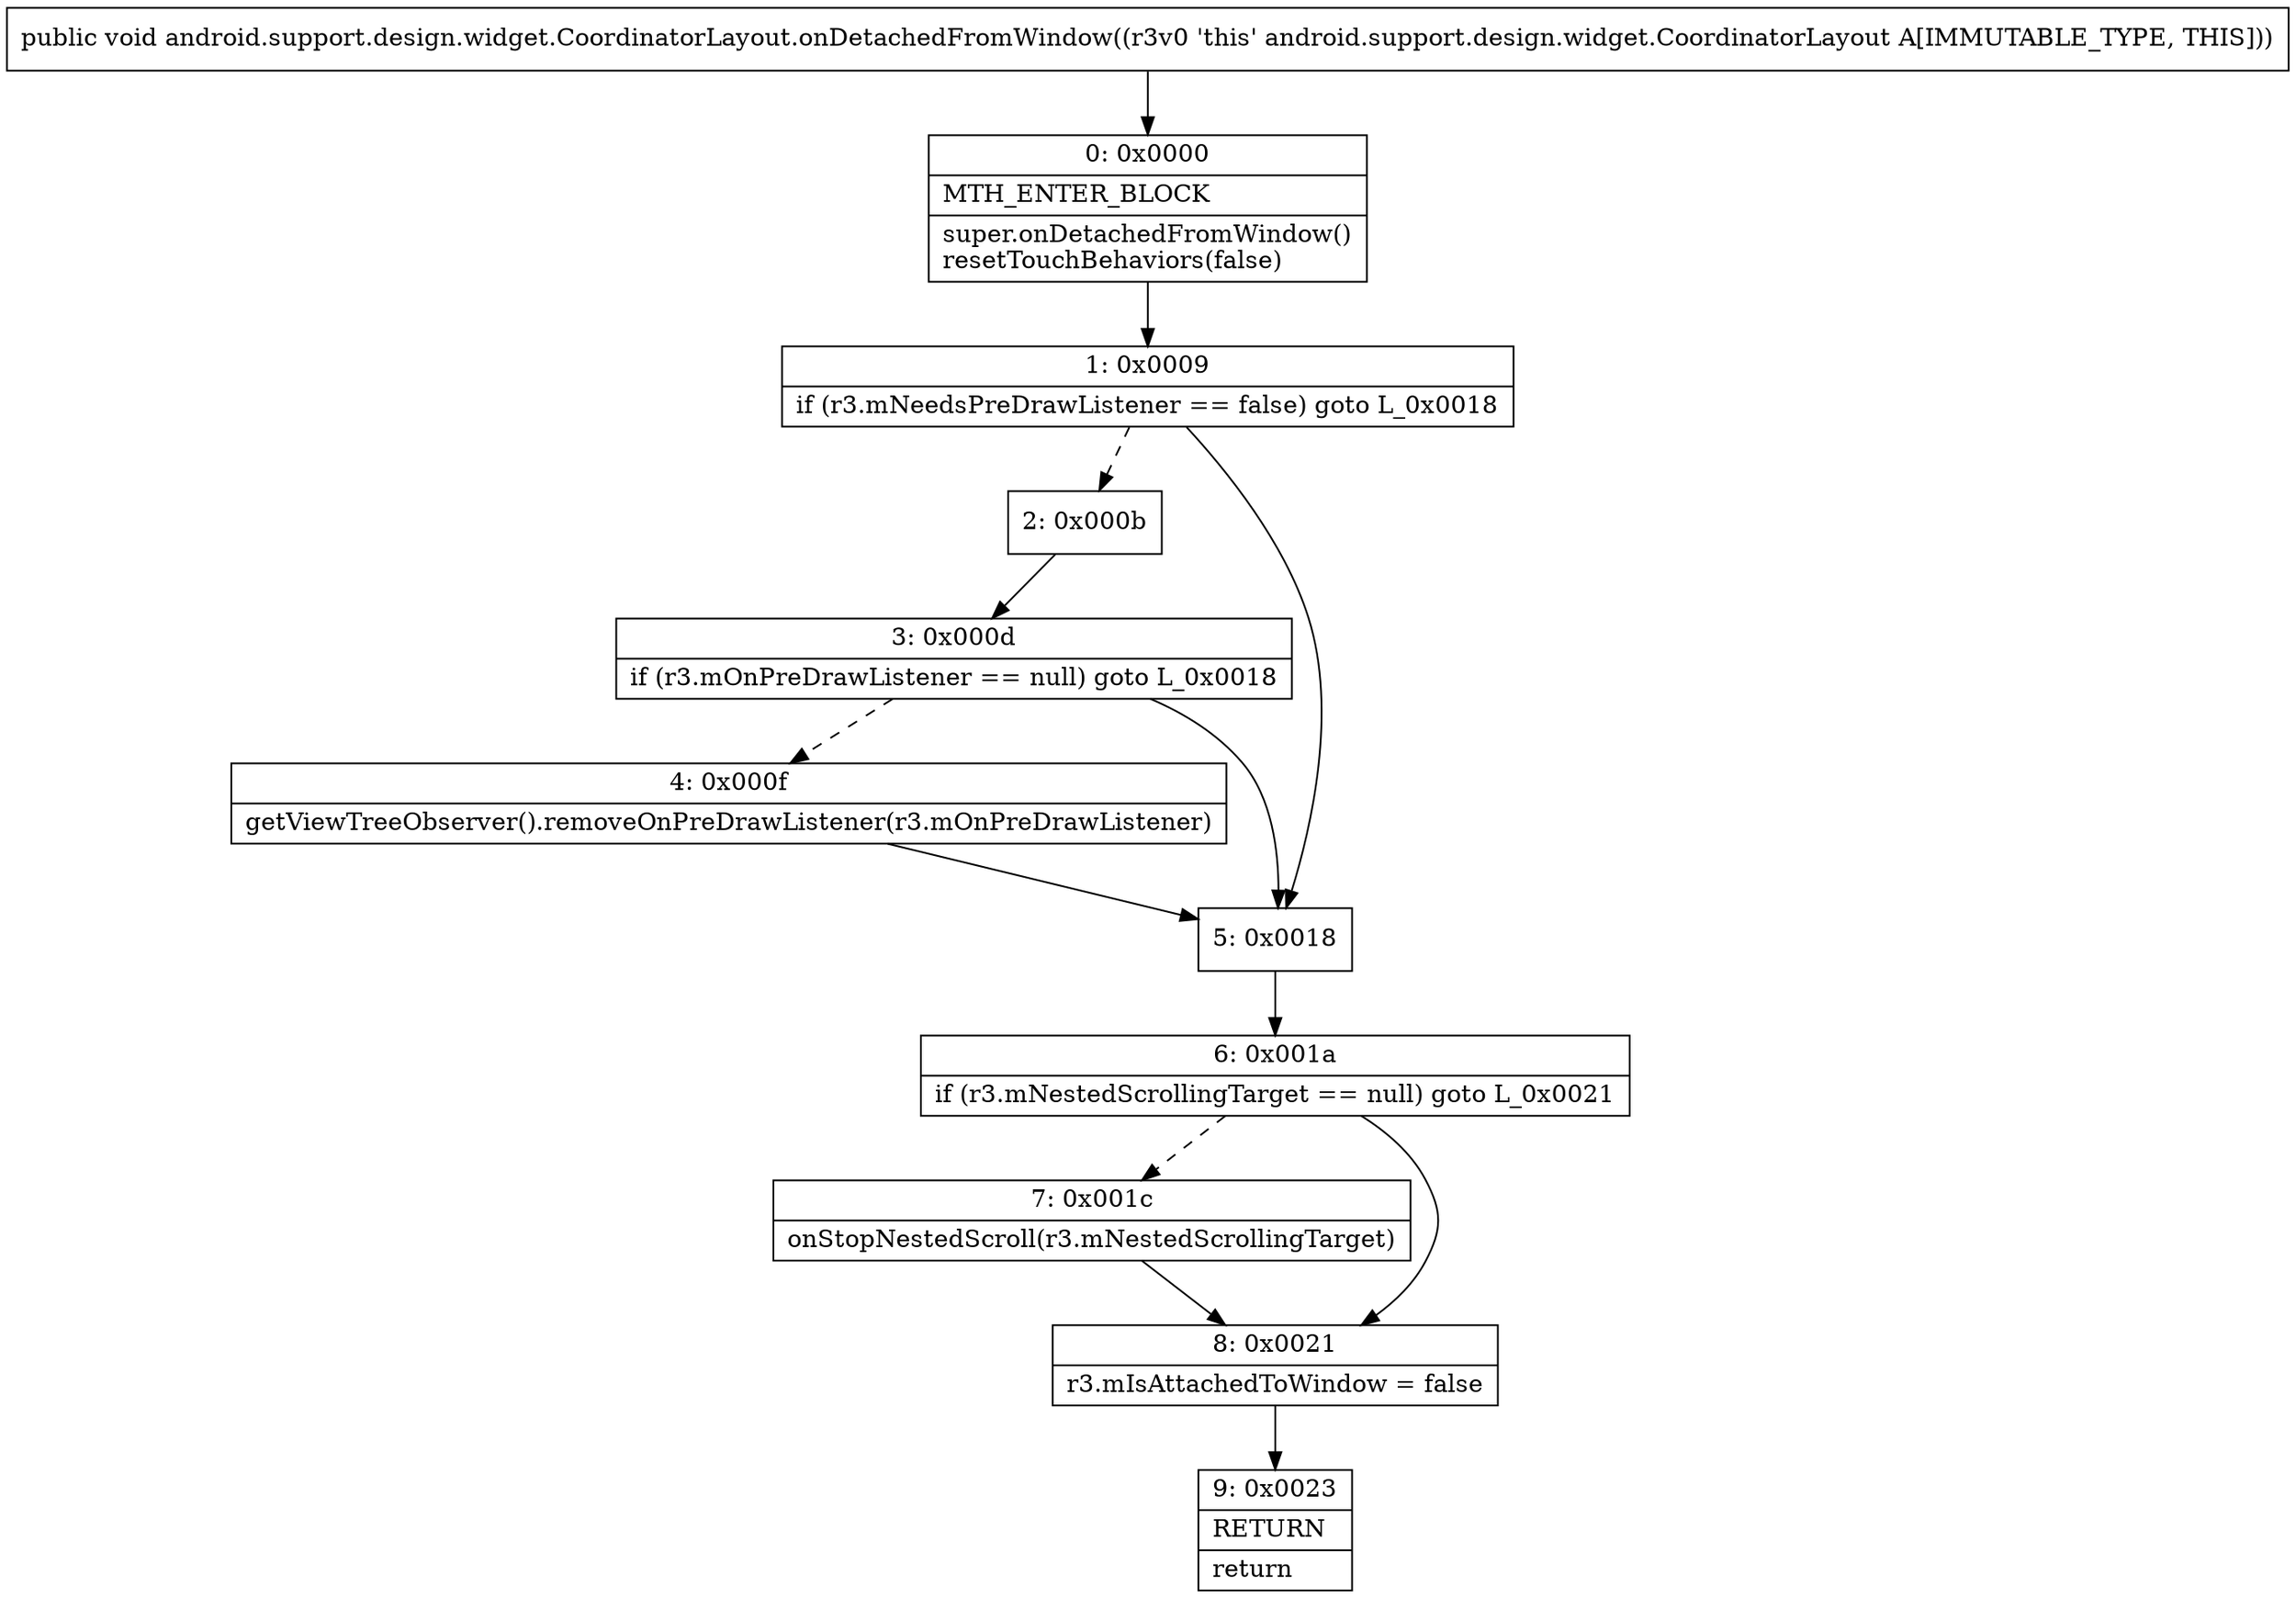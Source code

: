 digraph "CFG forandroid.support.design.widget.CoordinatorLayout.onDetachedFromWindow()V" {
Node_0 [shape=record,label="{0\:\ 0x0000|MTH_ENTER_BLOCK\l|super.onDetachedFromWindow()\lresetTouchBehaviors(false)\l}"];
Node_1 [shape=record,label="{1\:\ 0x0009|if (r3.mNeedsPreDrawListener == false) goto L_0x0018\l}"];
Node_2 [shape=record,label="{2\:\ 0x000b}"];
Node_3 [shape=record,label="{3\:\ 0x000d|if (r3.mOnPreDrawListener == null) goto L_0x0018\l}"];
Node_4 [shape=record,label="{4\:\ 0x000f|getViewTreeObserver().removeOnPreDrawListener(r3.mOnPreDrawListener)\l}"];
Node_5 [shape=record,label="{5\:\ 0x0018}"];
Node_6 [shape=record,label="{6\:\ 0x001a|if (r3.mNestedScrollingTarget == null) goto L_0x0021\l}"];
Node_7 [shape=record,label="{7\:\ 0x001c|onStopNestedScroll(r3.mNestedScrollingTarget)\l}"];
Node_8 [shape=record,label="{8\:\ 0x0021|r3.mIsAttachedToWindow = false\l}"];
Node_9 [shape=record,label="{9\:\ 0x0023|RETURN\l|return\l}"];
MethodNode[shape=record,label="{public void android.support.design.widget.CoordinatorLayout.onDetachedFromWindow((r3v0 'this' android.support.design.widget.CoordinatorLayout A[IMMUTABLE_TYPE, THIS])) }"];
MethodNode -> Node_0;
Node_0 -> Node_1;
Node_1 -> Node_2[style=dashed];
Node_1 -> Node_5;
Node_2 -> Node_3;
Node_3 -> Node_4[style=dashed];
Node_3 -> Node_5;
Node_4 -> Node_5;
Node_5 -> Node_6;
Node_6 -> Node_7[style=dashed];
Node_6 -> Node_8;
Node_7 -> Node_8;
Node_8 -> Node_9;
}

